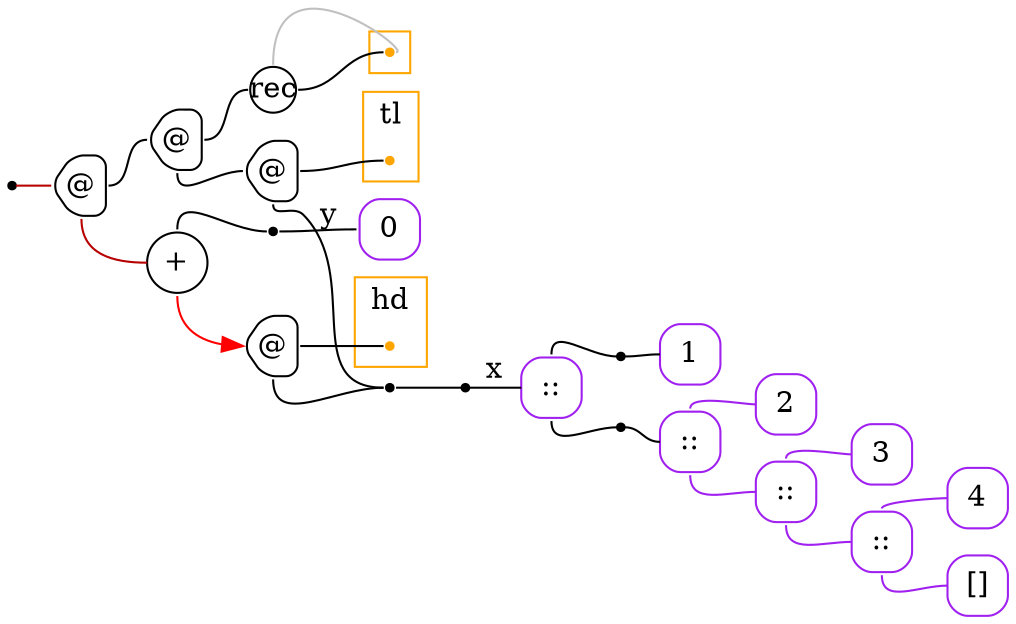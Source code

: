 digraph G {
  rankdir=LR;
  edge[arrowhead=none,arrowtail=none];
  node[fixedsize=true,shape=circle]
  size="9.201041666666667,5.219270833333334";
  labeldistance=0;
  nodesep=.175;
  ranksep=.175;

 nd1[shape=point];
 nd136[label="rec",tooltip="nd136-RecurGraph",style=rounded,width=.3,height=.3,color="#000000"];
   subgraph cluster_nd140 {
     graph[style=fill,color="orange"];
     ndcluster_nd140[tooltip="nd140",orientation=90,shape=point,color="orange"];
   };
   nd16[label="1",tooltip="nd16-ConstGraph",style=rounded,orientation=90,shape=square,width=.4,height=.4,color="purple"];
   nd22[label="2",tooltip="nd22-ConstGraph",style=rounded,orientation=90,shape=square,width=.4,height=.4,color="purple"];
   nd28[label="3",tooltip="nd28-ConstGraph",style=rounded,orientation=90,shape=square,width=.4,height=.4,color="purple"];
   nd34[label="4",tooltip="nd34-ConstGraph",style=rounded,orientation=90,shape=square,width=.4,height=.4,color="purple"];
   nd39[label="[]",tooltip="nd39-ConstEmptyGraph",style=rounded,orientation=90,shape=square,width=.4,height=.4,color="purple"];
   nd50[label="0",tooltip="nd50-ConstGraph",style=rounded,orientation=90,shape=square,width=.4,height=.4,color="purple"];
   nd182[label="::",tooltip="nd182-ConstListGraph",style=rounded,orientation=90,shape=square,width=.4,height=.4,color="purple"];
   nd188[label="::",tooltip="nd188-ConstListGraph",style=rounded,orientation=90,shape=square,width=.4,height=.4,color="purple"];
   nd194[label="::",tooltip="nd194-ConstListGraph",style=rounded,orientation=90,shape=square,width=.4,height=.4,color="purple"];
   nd200[label="::",tooltip="nd200-ConstListGraph",style=rounded,orientation=90,shape=square,width=.4,height=.4,color="purple"];
 nd84[label="@",tooltip="nd84-AppGraph",style=rounded,orientation=90,shape=house,width=.4,height=.4,color="#000000"];
 nd85[label="@",tooltip="nd85-AppGraph",style=rounded,orientation=90,shape=house,width=.4,height=.4,color="#000000"];
 nd89[label="@",tooltip="nd89-AppGraph",style=rounded,orientation=90,shape=house,width=.4,height=.4,color="#000000"];
 subgraph cluster_nd91 {
   graph[style=fill,color="orange",label="tl"];
   ndcluster_nd91[tooltip="nd91",orientation=90,shape=point,color="orange"];
 };
 nd105[label="+",tooltip="nd105-BinOpGraph",style=rounded,width=.4,height=.4,color="#000000"];
 nd108[label="@",tooltip="nd108-AppGraph",style=rounded,orientation=90,shape=house,width=.4,height=.4,color="#000000"];
 subgraph cluster_nd110 {
   graph[style=fill,color="orange",label="hd"];
   ndcluster_nd110[tooltip="nd110",orientation=90,shape=point,color="orange"];
 };
 nd123[label=" ",tooltip="nd123-ContractGraph",style=rounded,orientation=90,shape=point];
 nd125[label=" ",tooltip="nd125-ContractGraph",style=rounded,orientation=90,shape=point];
 nd126[label=" ",tooltip="nd126-ContractGraph",style=rounded,orientation=90,shape=point];
 nd209[label=" ",tooltip="nd209-ContractGraph",style=rounded,orientation=90,shape=point];
 nd210[label=" ",tooltip="nd210-ContractGraph",style=rounded,orientation=90,shape=point];

  nd182->nd34[tailport=n,headport=w,color=purple,arrowhead=none,arrowtail=none];
  nd182->nd39[tailport=s,headport=w,color=purple,arrowhead=none,arrowtail=none];
  nd188->nd28[tailport=n,headport=w,color=purple,arrowhead=none,arrowtail=none];
  nd188->nd182[tailport=s,headport=w,color=purple,arrowhead=none,arrowtail=none];
  nd194->nd22[tailport=n,headport=w,color=purple,arrowhead=none,arrowtail=none];
  nd194->nd188[tailport=s,headport=w,color=purple,arrowhead=none,arrowtail=none];
  nd200->nd209[tailport=n,headport=w];
  nd200->nd210[tailport=s,headport=w];
  nd89->ndcluster_nd91[tailport=e,headport=w];
  nd85->nd136[tailport=e,headport=w,color=black,arrowhead=none,arrowtail=none];
  nd85->nd89[tailport=s,headport=w];
  nd108->ndcluster_nd110[tailport=e,headport=w];
  nd105->nd108[tailport=s,headport=w,color=red,arrowhead=normal];
  nd84->nd85[tailport=e,headport=w];
  nd84->nd105[tailport=s,headport=w,color="#b70000",arrowhead=none,arrowtail=none];
  nd108->nd123[tailport=s,headport=w];
  nd89->nd123[tailport=s,headport=w];
  nd1->nd84[label="",tailport=e,headport=w,color="#b70000",arrowhead=none,arrowtail=none];
  nd105->nd125[tailport=n,headport=w];
  nd123->nd126[tailport=e,headport=w];
  nd125->nd50[label="y",tailport=e,headport=w];
  nd126->nd200[label="x",tailport=e,headport=w];
  nd136->ndcluster_nd140[dir=back,headport=e,tailport=n,color=grey,arrowhead=none,arrowtail=none];
  nd136->ndcluster_nd140[tailport=e,headport=w];
  nd209->nd16[tailport=e,headport=w];
  nd210->nd194[tailport=e,headport=w];
}